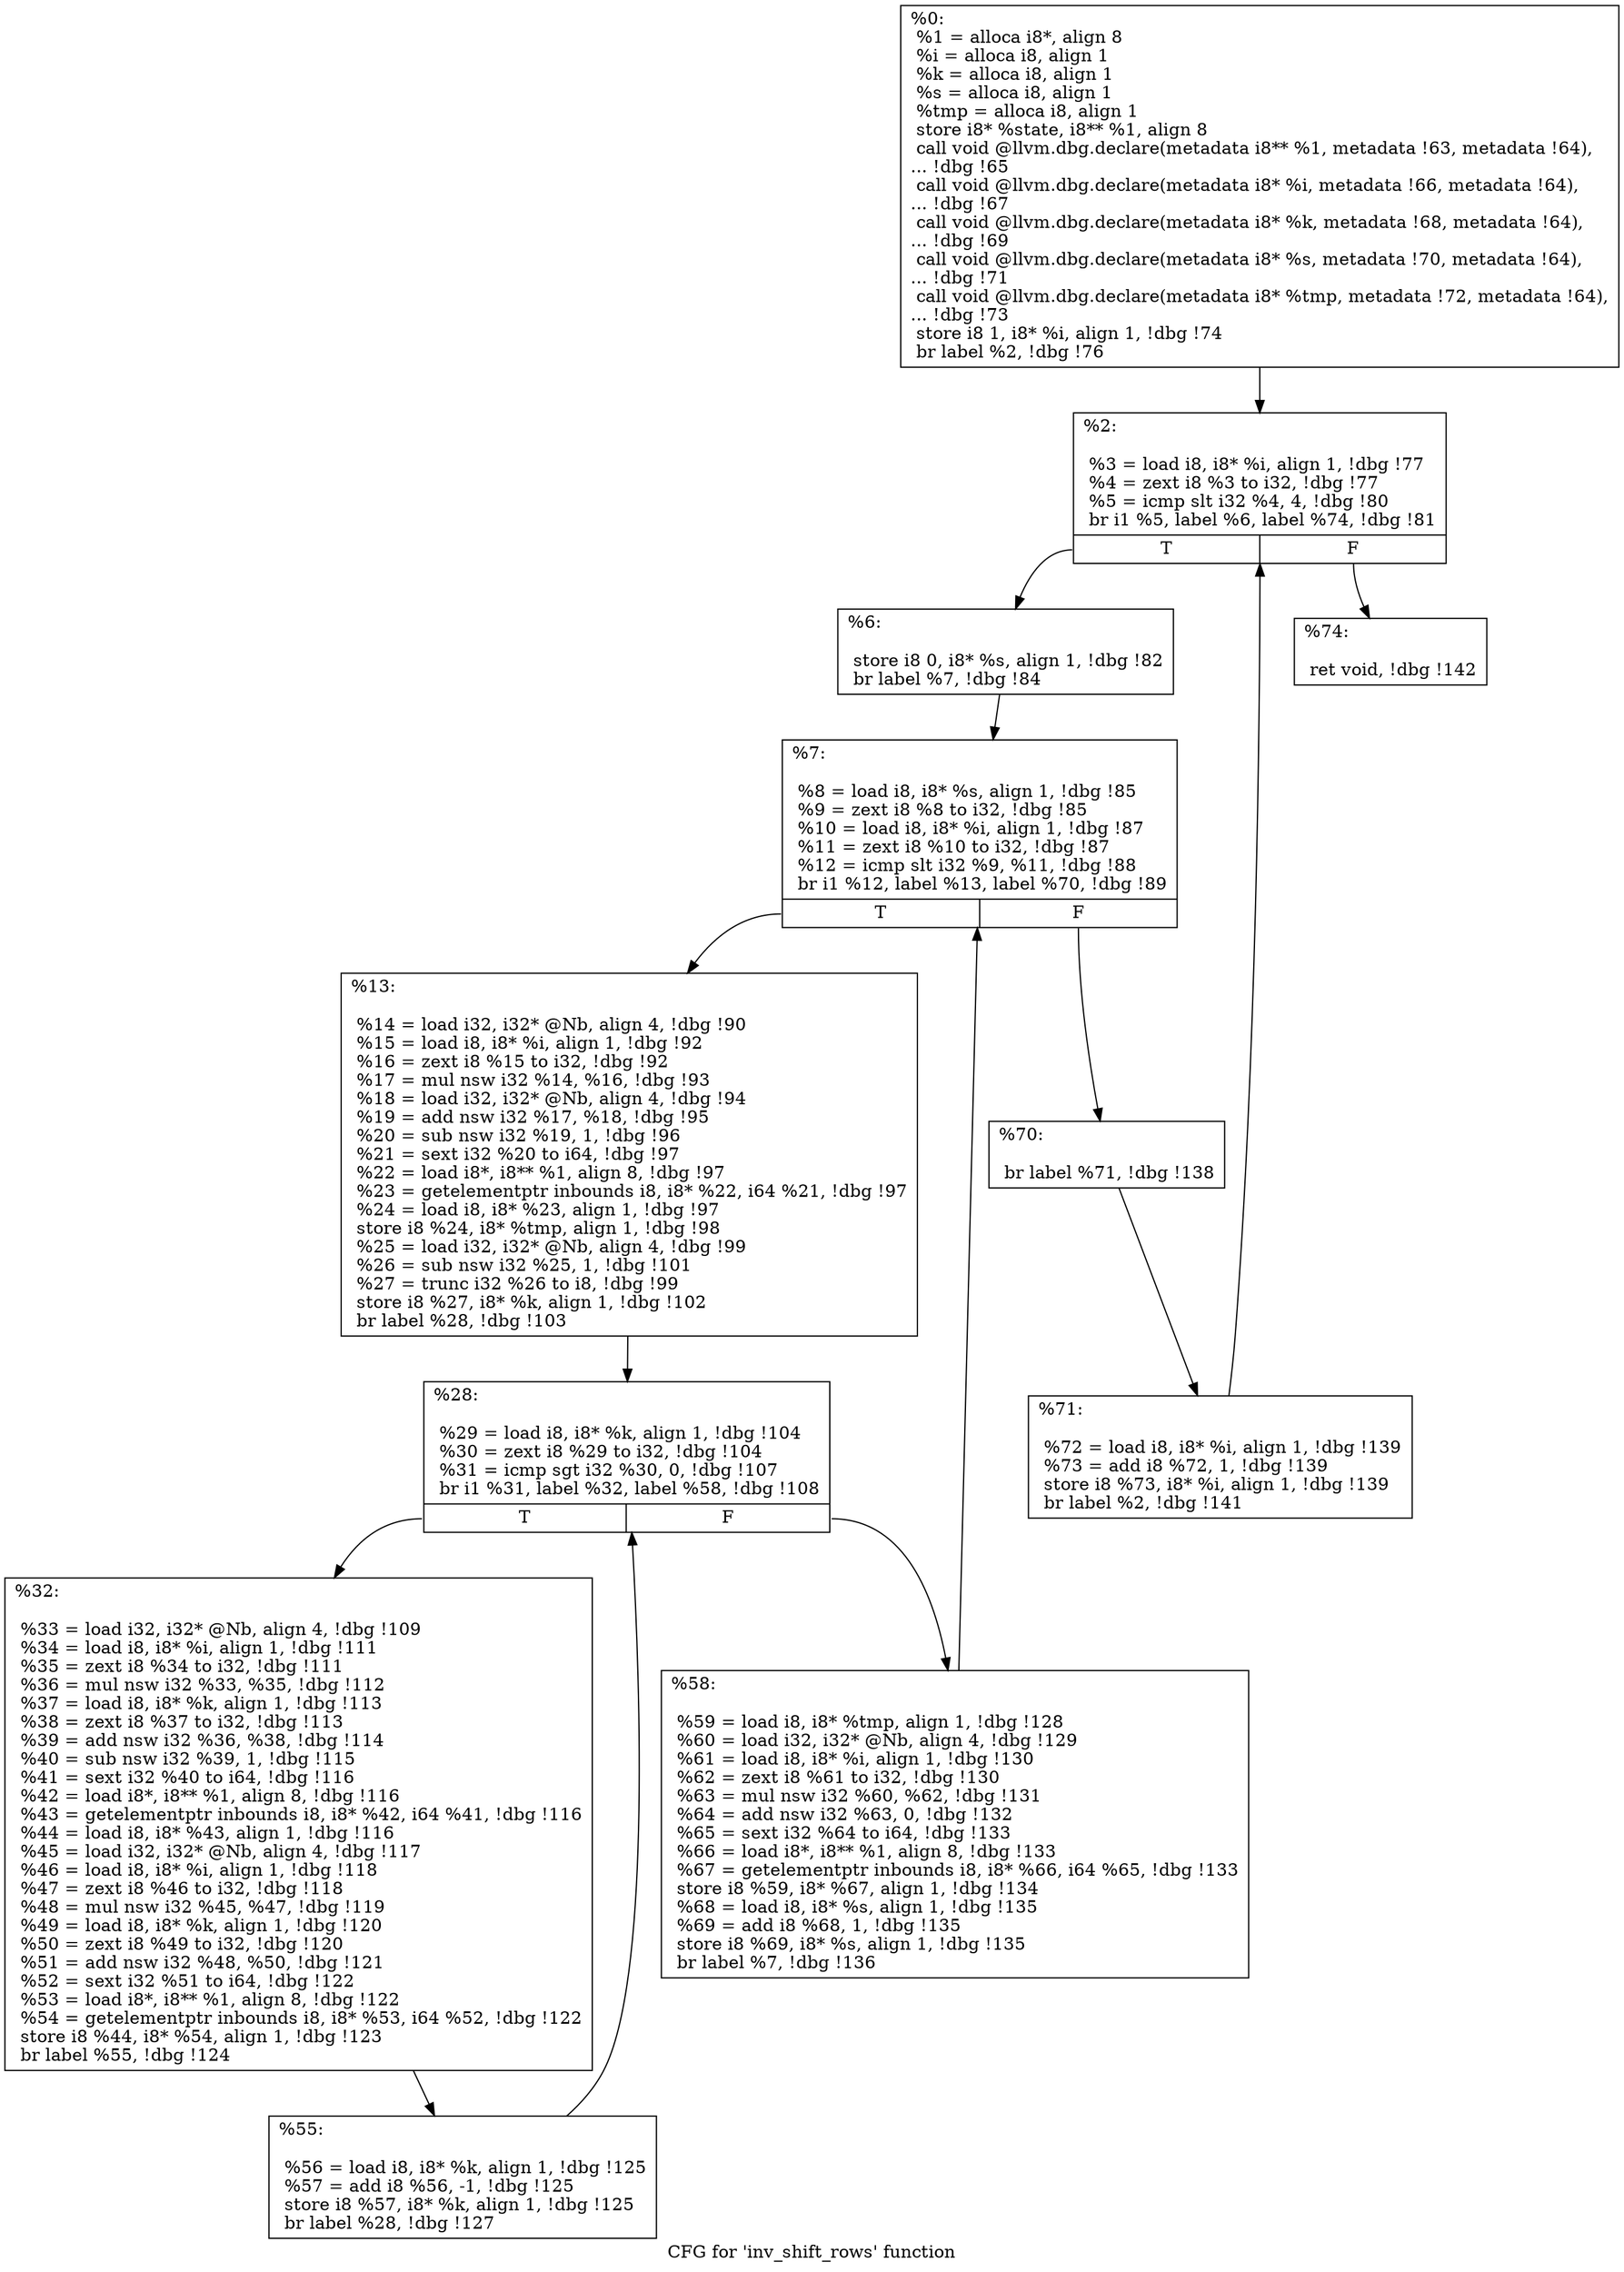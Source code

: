 digraph "CFG for 'inv_shift_rows' function" {
	label="CFG for 'inv_shift_rows' function";

	Node0x55ce62841ed0 [shape=record,label="{%0:\l  %1 = alloca i8*, align 8\l  %i = alloca i8, align 1\l  %k = alloca i8, align 1\l  %s = alloca i8, align 1\l  %tmp = alloca i8, align 1\l  store i8* %state, i8** %1, align 8\l  call void @llvm.dbg.declare(metadata i8** %1, metadata !63, metadata !64),\l... !dbg !65\l  call void @llvm.dbg.declare(metadata i8* %i, metadata !66, metadata !64),\l... !dbg !67\l  call void @llvm.dbg.declare(metadata i8* %k, metadata !68, metadata !64),\l... !dbg !69\l  call void @llvm.dbg.declare(metadata i8* %s, metadata !70, metadata !64),\l... !dbg !71\l  call void @llvm.dbg.declare(metadata i8* %tmp, metadata !72, metadata !64),\l... !dbg !73\l  store i8 1, i8* %i, align 1, !dbg !74\l  br label %2, !dbg !76\l}"];
	Node0x55ce62841ed0 -> Node0x55ce62841f20;
	Node0x55ce62841f20 [shape=record,label="{%2:\l\l  %3 = load i8, i8* %i, align 1, !dbg !77\l  %4 = zext i8 %3 to i32, !dbg !77\l  %5 = icmp slt i32 %4, 4, !dbg !80\l  br i1 %5, label %6, label %74, !dbg !81\l|{<s0>T|<s1>F}}"];
	Node0x55ce62841f20:s0 -> Node0x55ce62841f70;
	Node0x55ce62841f20:s1 -> Node0x55ce62842240;
	Node0x55ce62841f70 [shape=record,label="{%6:\l\l  store i8 0, i8* %s, align 1, !dbg !82\l  br label %7, !dbg !84\l}"];
	Node0x55ce62841f70 -> Node0x55ce62841fc0;
	Node0x55ce62841fc0 [shape=record,label="{%7:\l\l  %8 = load i8, i8* %s, align 1, !dbg !85\l  %9 = zext i8 %8 to i32, !dbg !85\l  %10 = load i8, i8* %i, align 1, !dbg !87\l  %11 = zext i8 %10 to i32, !dbg !87\l  %12 = icmp slt i32 %9, %11, !dbg !88\l  br i1 %12, label %13, label %70, !dbg !89\l|{<s0>T|<s1>F}}"];
	Node0x55ce62841fc0:s0 -> Node0x55ce62842010;
	Node0x55ce62841fc0:s1 -> Node0x55ce628421a0;
	Node0x55ce62842010 [shape=record,label="{%13:\l\l  %14 = load i32, i32* @Nb, align 4, !dbg !90\l  %15 = load i8, i8* %i, align 1, !dbg !92\l  %16 = zext i8 %15 to i32, !dbg !92\l  %17 = mul nsw i32 %14, %16, !dbg !93\l  %18 = load i32, i32* @Nb, align 4, !dbg !94\l  %19 = add nsw i32 %17, %18, !dbg !95\l  %20 = sub nsw i32 %19, 1, !dbg !96\l  %21 = sext i32 %20 to i64, !dbg !97\l  %22 = load i8*, i8** %1, align 8, !dbg !97\l  %23 = getelementptr inbounds i8, i8* %22, i64 %21, !dbg !97\l  %24 = load i8, i8* %23, align 1, !dbg !97\l  store i8 %24, i8* %tmp, align 1, !dbg !98\l  %25 = load i32, i32* @Nb, align 4, !dbg !99\l  %26 = sub nsw i32 %25, 1, !dbg !101\l  %27 = trunc i32 %26 to i8, !dbg !99\l  store i8 %27, i8* %k, align 1, !dbg !102\l  br label %28, !dbg !103\l}"];
	Node0x55ce62842010 -> Node0x55ce62842060;
	Node0x55ce62842060 [shape=record,label="{%28:\l\l  %29 = load i8, i8* %k, align 1, !dbg !104\l  %30 = zext i8 %29 to i32, !dbg !104\l  %31 = icmp sgt i32 %30, 0, !dbg !107\l  br i1 %31, label %32, label %58, !dbg !108\l|{<s0>T|<s1>F}}"];
	Node0x55ce62842060:s0 -> Node0x55ce628420b0;
	Node0x55ce62842060:s1 -> Node0x55ce62842150;
	Node0x55ce628420b0 [shape=record,label="{%32:\l\l  %33 = load i32, i32* @Nb, align 4, !dbg !109\l  %34 = load i8, i8* %i, align 1, !dbg !111\l  %35 = zext i8 %34 to i32, !dbg !111\l  %36 = mul nsw i32 %33, %35, !dbg !112\l  %37 = load i8, i8* %k, align 1, !dbg !113\l  %38 = zext i8 %37 to i32, !dbg !113\l  %39 = add nsw i32 %36, %38, !dbg !114\l  %40 = sub nsw i32 %39, 1, !dbg !115\l  %41 = sext i32 %40 to i64, !dbg !116\l  %42 = load i8*, i8** %1, align 8, !dbg !116\l  %43 = getelementptr inbounds i8, i8* %42, i64 %41, !dbg !116\l  %44 = load i8, i8* %43, align 1, !dbg !116\l  %45 = load i32, i32* @Nb, align 4, !dbg !117\l  %46 = load i8, i8* %i, align 1, !dbg !118\l  %47 = zext i8 %46 to i32, !dbg !118\l  %48 = mul nsw i32 %45, %47, !dbg !119\l  %49 = load i8, i8* %k, align 1, !dbg !120\l  %50 = zext i8 %49 to i32, !dbg !120\l  %51 = add nsw i32 %48, %50, !dbg !121\l  %52 = sext i32 %51 to i64, !dbg !122\l  %53 = load i8*, i8** %1, align 8, !dbg !122\l  %54 = getelementptr inbounds i8, i8* %53, i64 %52, !dbg !122\l  store i8 %44, i8* %54, align 1, !dbg !123\l  br label %55, !dbg !124\l}"];
	Node0x55ce628420b0 -> Node0x55ce62842100;
	Node0x55ce62842100 [shape=record,label="{%55:\l\l  %56 = load i8, i8* %k, align 1, !dbg !125\l  %57 = add i8 %56, -1, !dbg !125\l  store i8 %57, i8* %k, align 1, !dbg !125\l  br label %28, !dbg !127\l}"];
	Node0x55ce62842100 -> Node0x55ce62842060;
	Node0x55ce62842150 [shape=record,label="{%58:\l\l  %59 = load i8, i8* %tmp, align 1, !dbg !128\l  %60 = load i32, i32* @Nb, align 4, !dbg !129\l  %61 = load i8, i8* %i, align 1, !dbg !130\l  %62 = zext i8 %61 to i32, !dbg !130\l  %63 = mul nsw i32 %60, %62, !dbg !131\l  %64 = add nsw i32 %63, 0, !dbg !132\l  %65 = sext i32 %64 to i64, !dbg !133\l  %66 = load i8*, i8** %1, align 8, !dbg !133\l  %67 = getelementptr inbounds i8, i8* %66, i64 %65, !dbg !133\l  store i8 %59, i8* %67, align 1, !dbg !134\l  %68 = load i8, i8* %s, align 1, !dbg !135\l  %69 = add i8 %68, 1, !dbg !135\l  store i8 %69, i8* %s, align 1, !dbg !135\l  br label %7, !dbg !136\l}"];
	Node0x55ce62842150 -> Node0x55ce62841fc0;
	Node0x55ce628421a0 [shape=record,label="{%70:\l\l  br label %71, !dbg !138\l}"];
	Node0x55ce628421a0 -> Node0x55ce628421f0;
	Node0x55ce628421f0 [shape=record,label="{%71:\l\l  %72 = load i8, i8* %i, align 1, !dbg !139\l  %73 = add i8 %72, 1, !dbg !139\l  store i8 %73, i8* %i, align 1, !dbg !139\l  br label %2, !dbg !141\l}"];
	Node0x55ce628421f0 -> Node0x55ce62841f20;
	Node0x55ce62842240 [shape=record,label="{%74:\l\l  ret void, !dbg !142\l}"];
}
